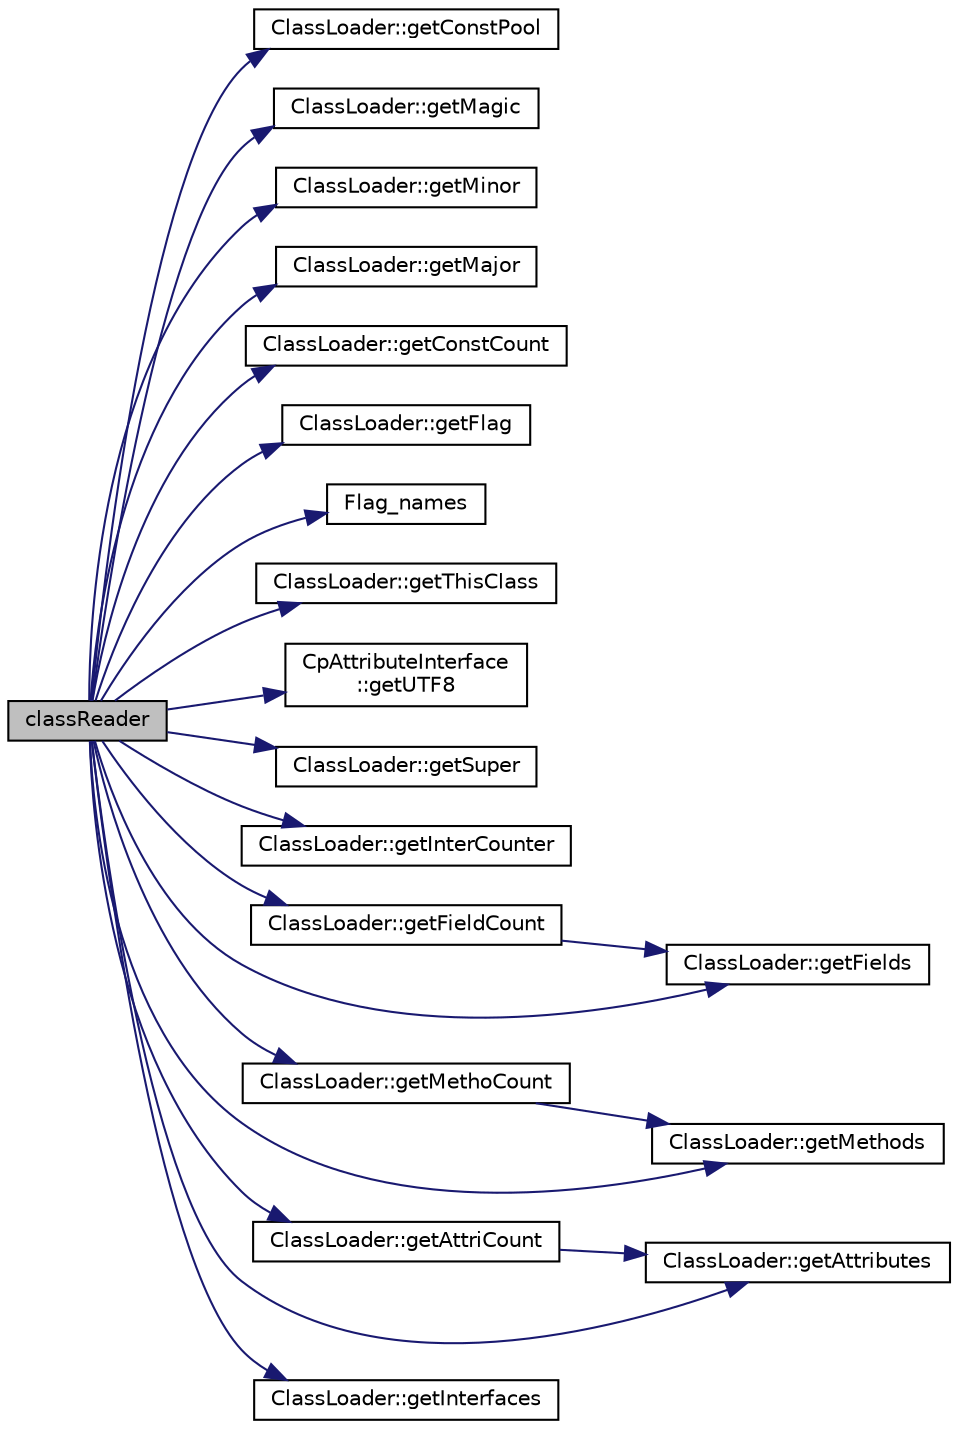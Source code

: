 digraph "classReader"
{
  edge [fontname="Helvetica",fontsize="10",labelfontname="Helvetica",labelfontsize="10"];
  node [fontname="Helvetica",fontsize="10",shape=record];
  rankdir="LR";
  Node1 [label="classReader",height=0.2,width=0.4,color="black", fillcolor="grey75", style="filled", fontcolor="black"];
  Node1 -> Node2 [color="midnightblue",fontsize="10",style="solid",fontname="Helvetica"];
  Node2 [label="ClassLoader::getConstPool",height=0.2,width=0.4,color="black", fillcolor="white", style="filled",URL="$class_class_loader.html#a8f3dc8367a76e7a4594bd5e8206d3977"];
  Node1 -> Node3 [color="midnightblue",fontsize="10",style="solid",fontname="Helvetica"];
  Node3 [label="ClassLoader::getMagic",height=0.2,width=0.4,color="black", fillcolor="white", style="filled",URL="$class_class_loader.html#a31dd114820bfdbfe628f2efb5effe963"];
  Node1 -> Node4 [color="midnightblue",fontsize="10",style="solid",fontname="Helvetica"];
  Node4 [label="ClassLoader::getMinor",height=0.2,width=0.4,color="black", fillcolor="white", style="filled",URL="$class_class_loader.html#a9bed0bf2ac88a23118e67777a14c0553"];
  Node1 -> Node5 [color="midnightblue",fontsize="10",style="solid",fontname="Helvetica"];
  Node5 [label="ClassLoader::getMajor",height=0.2,width=0.4,color="black", fillcolor="white", style="filled",URL="$class_class_loader.html#afc67f7bffc1f2b8ffd61b1dd217f62ad"];
  Node1 -> Node6 [color="midnightblue",fontsize="10",style="solid",fontname="Helvetica"];
  Node6 [label="ClassLoader::getConstCount",height=0.2,width=0.4,color="black", fillcolor="white", style="filled",URL="$class_class_loader.html#a292f4c53de8057b6cb24f8b2e0839807"];
  Node1 -> Node7 [color="midnightblue",fontsize="10",style="solid",fontname="Helvetica"];
  Node7 [label="ClassLoader::getFlag",height=0.2,width=0.4,color="black", fillcolor="white", style="filled",URL="$class_class_loader.html#a6154ac807d01c4281f9ccf6b23378197"];
  Node1 -> Node8 [color="midnightblue",fontsize="10",style="solid",fontname="Helvetica"];
  Node8 [label="Flag_names",height=0.2,width=0.4,color="black", fillcolor="white", style="filled",URL="$jvm_8cpp.html#a596bd78d6f0ad77023b4b694b204bab1",tooltip="Verifica qual o access_flag. "];
  Node1 -> Node9 [color="midnightblue",fontsize="10",style="solid",fontname="Helvetica"];
  Node9 [label="ClassLoader::getThisClass",height=0.2,width=0.4,color="black", fillcolor="white", style="filled",URL="$class_class_loader.html#a3346ccdf7148ea48826d858326c4de00"];
  Node1 -> Node10 [color="midnightblue",fontsize="10",style="solid",fontname="Helvetica"];
  Node10 [label="CpAttributeInterface\l::getUTF8",height=0.2,width=0.4,color="black", fillcolor="white", style="filled",URL="$struct_cp_attribute_interface.html#a99cabbc15a0af5273a6d324dfbc78f41"];
  Node1 -> Node11 [color="midnightblue",fontsize="10",style="solid",fontname="Helvetica"];
  Node11 [label="ClassLoader::getSuper",height=0.2,width=0.4,color="black", fillcolor="white", style="filled",URL="$class_class_loader.html#a390d1849bd7686e618a84eae6a7f60cf"];
  Node1 -> Node12 [color="midnightblue",fontsize="10",style="solid",fontname="Helvetica"];
  Node12 [label="ClassLoader::getInterCounter",height=0.2,width=0.4,color="black", fillcolor="white", style="filled",URL="$class_class_loader.html#acbc3563bd386c769b5beb3352e761e0a"];
  Node1 -> Node13 [color="midnightblue",fontsize="10",style="solid",fontname="Helvetica"];
  Node13 [label="ClassLoader::getFieldCount",height=0.2,width=0.4,color="black", fillcolor="white", style="filled",URL="$class_class_loader.html#a58c1c2b982f56c630946408d1425f6f4"];
  Node13 -> Node14 [color="midnightblue",fontsize="10",style="solid",fontname="Helvetica"];
  Node14 [label="ClassLoader::getFields",height=0.2,width=0.4,color="black", fillcolor="white", style="filled",URL="$class_class_loader.html#a868fdfc297bfc310b21b3a41cdceb7b9"];
  Node1 -> Node15 [color="midnightblue",fontsize="10",style="solid",fontname="Helvetica"];
  Node15 [label="ClassLoader::getMethoCount",height=0.2,width=0.4,color="black", fillcolor="white", style="filled",URL="$class_class_loader.html#acad870c7b405146242912190e1e71f7c"];
  Node15 -> Node16 [color="midnightblue",fontsize="10",style="solid",fontname="Helvetica"];
  Node16 [label="ClassLoader::getMethods",height=0.2,width=0.4,color="black", fillcolor="white", style="filled",URL="$class_class_loader.html#ad4733587ddbe1ae25500c13181bfb5ca"];
  Node1 -> Node17 [color="midnightblue",fontsize="10",style="solid",fontname="Helvetica"];
  Node17 [label="ClassLoader::getAttriCount",height=0.2,width=0.4,color="black", fillcolor="white", style="filled",URL="$class_class_loader.html#a047f5d93000be571f23484c809ab9b2d"];
  Node17 -> Node18 [color="midnightblue",fontsize="10",style="solid",fontname="Helvetica"];
  Node18 [label="ClassLoader::getAttributes",height=0.2,width=0.4,color="black", fillcolor="white", style="filled",URL="$class_class_loader.html#a988add3569e32d42bc841f526d978e68"];
  Node1 -> Node14 [color="midnightblue",fontsize="10",style="solid",fontname="Helvetica"];
  Node1 -> Node19 [color="midnightblue",fontsize="10",style="solid",fontname="Helvetica"];
  Node19 [label="ClassLoader::getInterfaces",height=0.2,width=0.4,color="black", fillcolor="white", style="filled",URL="$class_class_loader.html#a357668e5a1442f1fb7618f04c1e0a951"];
  Node1 -> Node16 [color="midnightblue",fontsize="10",style="solid",fontname="Helvetica"];
  Node1 -> Node18 [color="midnightblue",fontsize="10",style="solid",fontname="Helvetica"];
}
